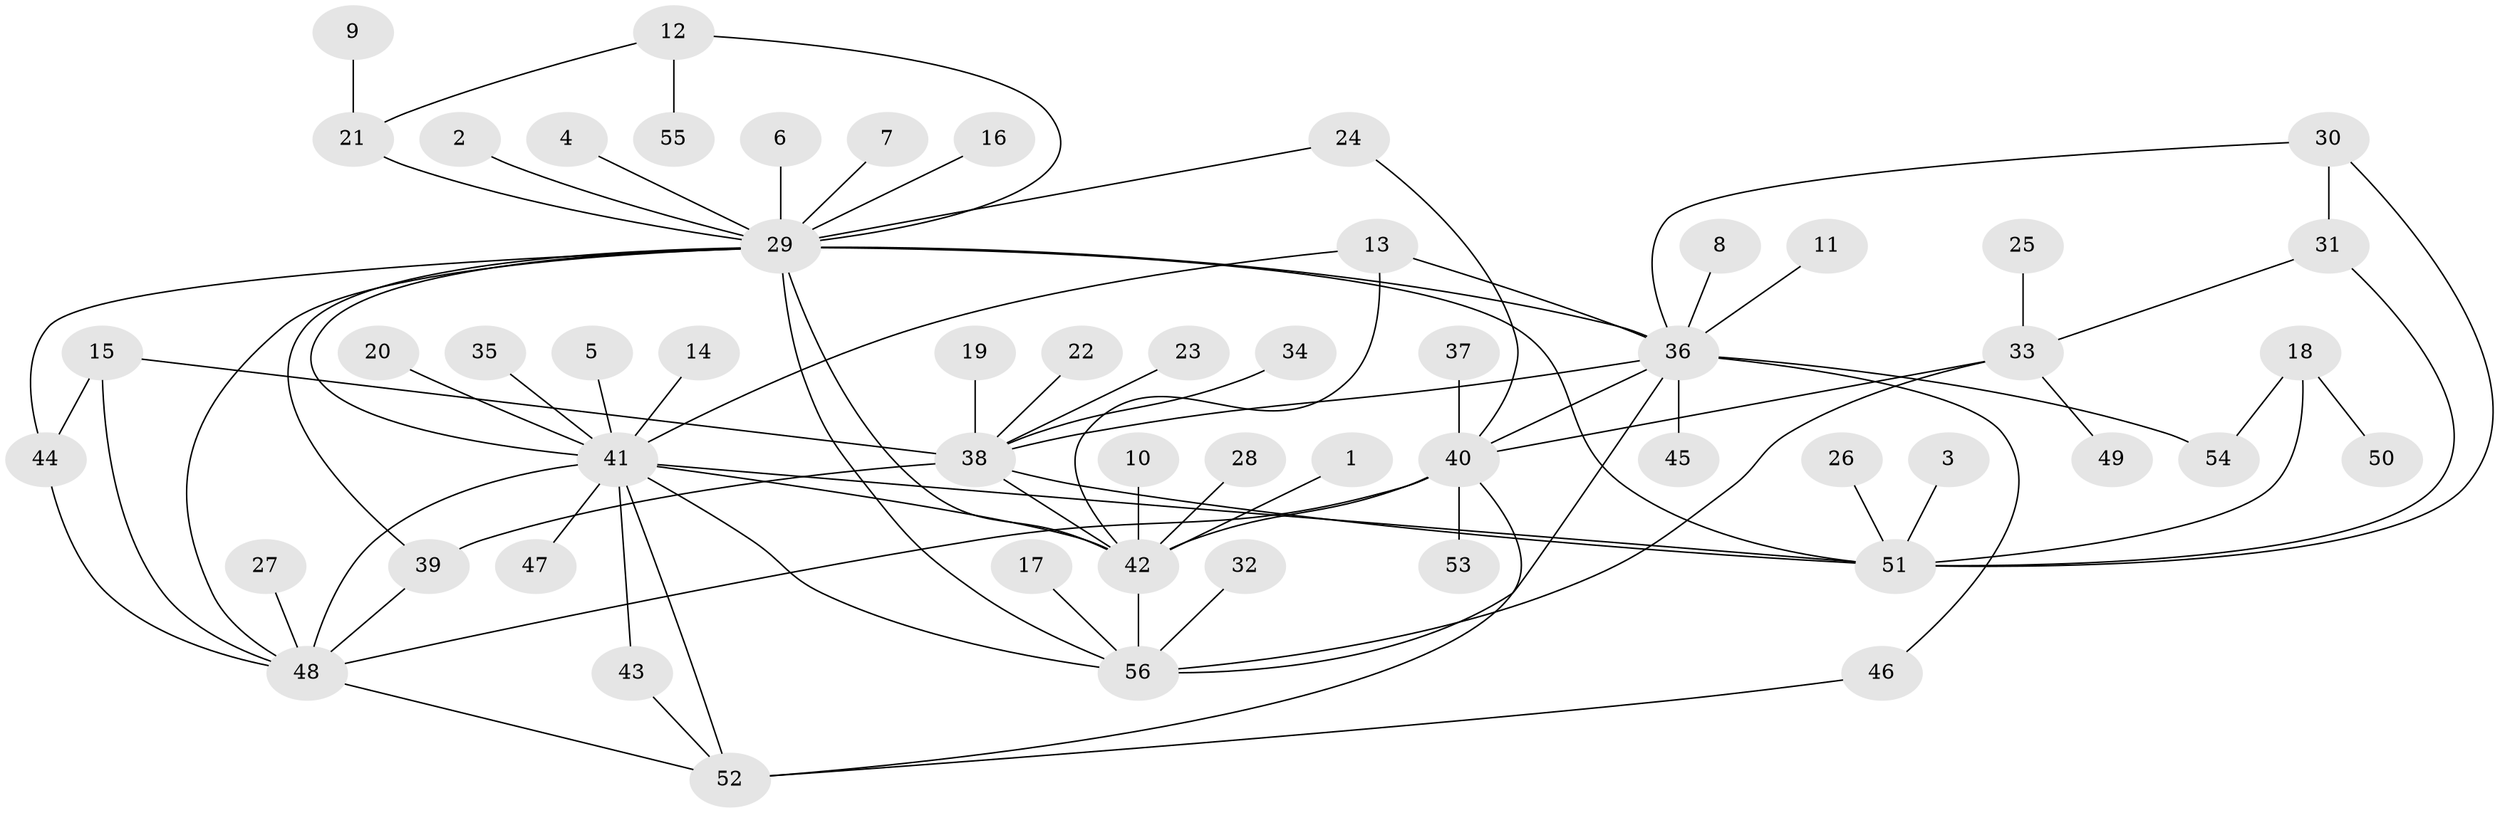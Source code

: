 // original degree distribution, {2: 0.21818181818181817, 10: 0.00909090909090909, 9: 0.00909090909090909, 14: 0.00909090909090909, 7: 0.00909090909090909, 1: 0.45454545454545453, 18: 0.00909090909090909, 6: 0.01818181818181818, 5: 0.03636363636363636, 3: 0.18181818181818182, 4: 0.01818181818181818, 8: 0.01818181818181818, 12: 0.00909090909090909}
// Generated by graph-tools (version 1.1) at 2025/49/03/09/25 03:49:45]
// undirected, 56 vertices, 83 edges
graph export_dot {
graph [start="1"]
  node [color=gray90,style=filled];
  1;
  2;
  3;
  4;
  5;
  6;
  7;
  8;
  9;
  10;
  11;
  12;
  13;
  14;
  15;
  16;
  17;
  18;
  19;
  20;
  21;
  22;
  23;
  24;
  25;
  26;
  27;
  28;
  29;
  30;
  31;
  32;
  33;
  34;
  35;
  36;
  37;
  38;
  39;
  40;
  41;
  42;
  43;
  44;
  45;
  46;
  47;
  48;
  49;
  50;
  51;
  52;
  53;
  54;
  55;
  56;
  1 -- 42 [weight=1.0];
  2 -- 29 [weight=1.0];
  3 -- 51 [weight=1.0];
  4 -- 29 [weight=1.0];
  5 -- 41 [weight=1.0];
  6 -- 29 [weight=1.0];
  7 -- 29 [weight=1.0];
  8 -- 36 [weight=1.0];
  9 -- 21 [weight=1.0];
  10 -- 42 [weight=1.0];
  11 -- 36 [weight=1.0];
  12 -- 21 [weight=1.0];
  12 -- 29 [weight=1.0];
  12 -- 55 [weight=1.0];
  13 -- 36 [weight=1.0];
  13 -- 41 [weight=1.0];
  13 -- 42 [weight=1.0];
  14 -- 41 [weight=1.0];
  15 -- 38 [weight=1.0];
  15 -- 44 [weight=1.0];
  15 -- 48 [weight=1.0];
  16 -- 29 [weight=1.0];
  17 -- 56 [weight=1.0];
  18 -- 50 [weight=1.0];
  18 -- 51 [weight=1.0];
  18 -- 54 [weight=1.0];
  19 -- 38 [weight=1.0];
  20 -- 41 [weight=1.0];
  21 -- 29 [weight=1.0];
  22 -- 38 [weight=1.0];
  23 -- 38 [weight=1.0];
  24 -- 29 [weight=1.0];
  24 -- 40 [weight=1.0];
  25 -- 33 [weight=1.0];
  26 -- 51 [weight=1.0];
  27 -- 48 [weight=1.0];
  28 -- 42 [weight=1.0];
  29 -- 36 [weight=1.0];
  29 -- 39 [weight=1.0];
  29 -- 41 [weight=1.0];
  29 -- 42 [weight=1.0];
  29 -- 44 [weight=1.0];
  29 -- 48 [weight=1.0];
  29 -- 51 [weight=1.0];
  29 -- 56 [weight=1.0];
  30 -- 31 [weight=1.0];
  30 -- 36 [weight=1.0];
  30 -- 51 [weight=1.0];
  31 -- 33 [weight=1.0];
  31 -- 51 [weight=1.0];
  32 -- 56 [weight=1.0];
  33 -- 40 [weight=1.0];
  33 -- 49 [weight=1.0];
  33 -- 56 [weight=1.0];
  34 -- 38 [weight=1.0];
  35 -- 41 [weight=1.0];
  36 -- 38 [weight=1.0];
  36 -- 40 [weight=1.0];
  36 -- 45 [weight=1.0];
  36 -- 46 [weight=1.0];
  36 -- 54 [weight=1.0];
  36 -- 56 [weight=1.0];
  37 -- 40 [weight=1.0];
  38 -- 39 [weight=1.0];
  38 -- 42 [weight=1.0];
  38 -- 51 [weight=1.0];
  39 -- 48 [weight=1.0];
  40 -- 42 [weight=2.0];
  40 -- 48 [weight=1.0];
  40 -- 52 [weight=1.0];
  40 -- 53 [weight=1.0];
  41 -- 42 [weight=1.0];
  41 -- 43 [weight=1.0];
  41 -- 47 [weight=1.0];
  41 -- 48 [weight=1.0];
  41 -- 51 [weight=1.0];
  41 -- 52 [weight=1.0];
  41 -- 56 [weight=1.0];
  42 -- 56 [weight=2.0];
  43 -- 52 [weight=1.0];
  44 -- 48 [weight=1.0];
  46 -- 52 [weight=1.0];
  48 -- 52 [weight=1.0];
}
